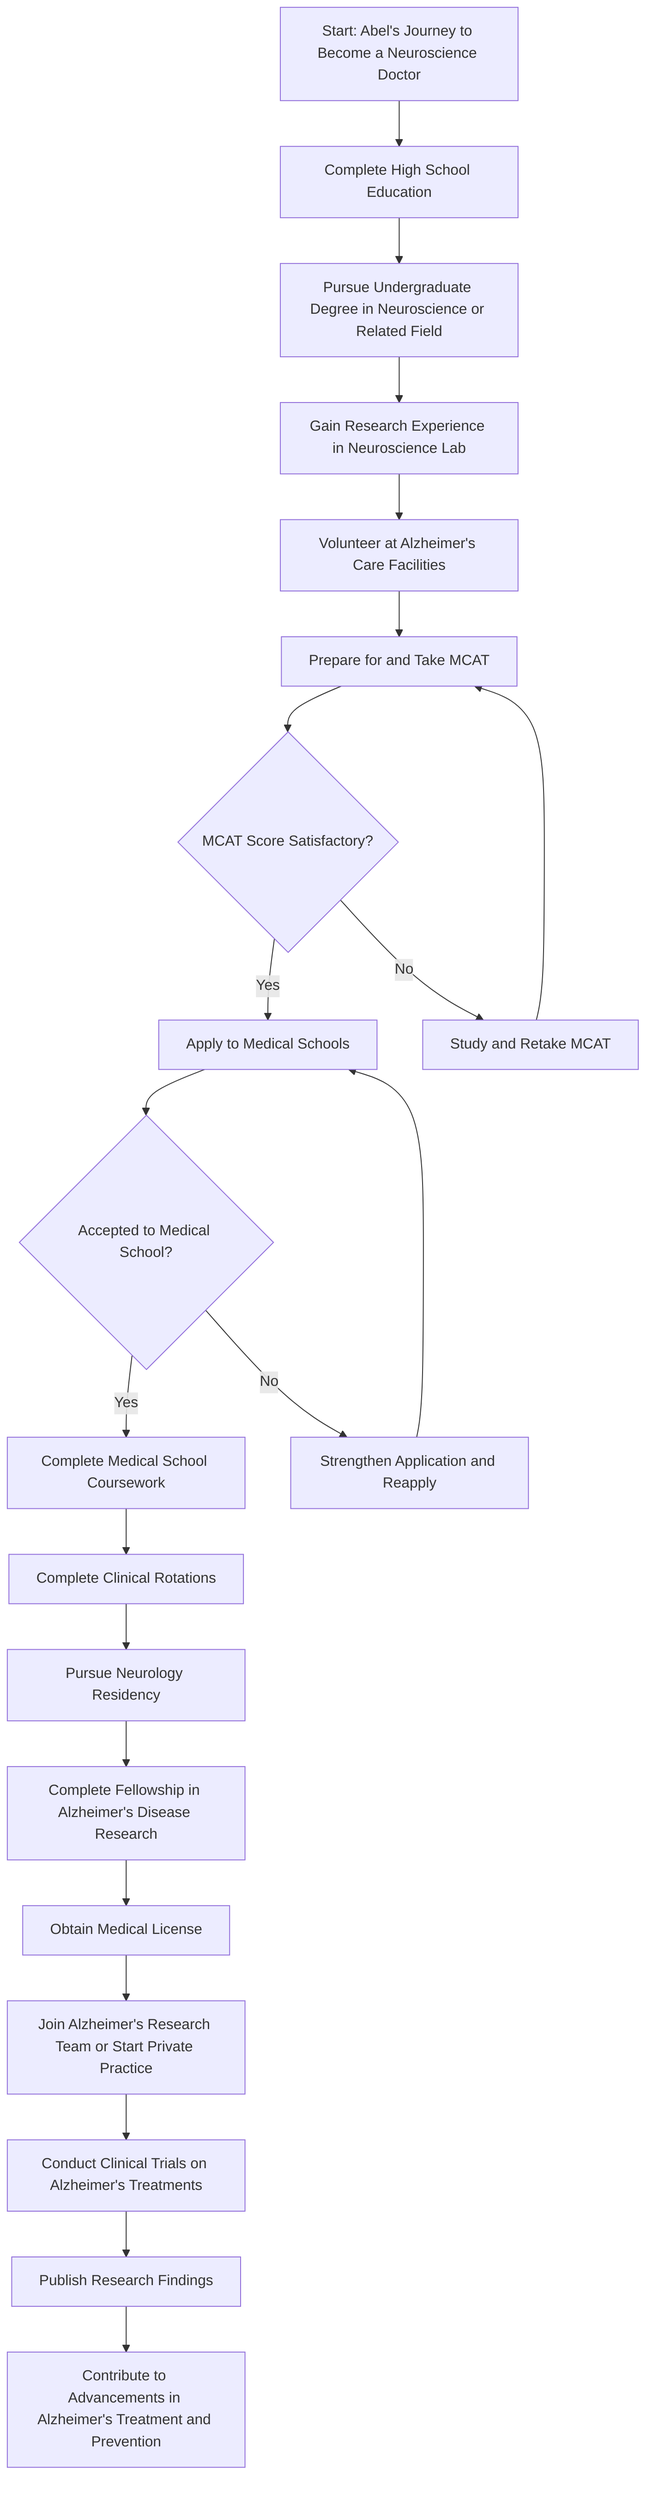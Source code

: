 graph TD
    A[Start: Abel's Journey to Become a Neuroscience Doctor] --> B[Complete High School Education]
    B --> C[Pursue Undergraduate Degree in Neuroscience or Related Field]
    C --> D[Gain Research Experience in Neuroscience Lab]
    D --> E[Volunteer at Alzheimer's Care Facilities]
    E --> F[Prepare for and Take MCAT]
    F --> G{MCAT Score Satisfactory?}
    G -->|Yes| H[Apply to Medical Schools]
    G -->|No| I[Study and Retake MCAT]
    I --> F
    H --> J{Accepted to Medical School?}
    J -->|Yes| K[Complete Medical School Coursework]
    J -->|No| L[Strengthen Application and Reapply]
    L --> H
    K --> M[Complete Clinical Rotations]
    M --> N[Pursue Neurology Residency]
    N --> O[Complete Fellowship in Alzheimer's Disease Research]
    O --> P[Obtain Medical License]
    P --> Q[Join Alzheimer's Research Team or Start Private Practice]
    Q --> R[Conduct Clinical Trials on Alzheimer's Treatments]
    R --> S[Publish Research Findings]
    S --> T[Contribute to Advancements in Alzheimer's Treatment and Prevention]